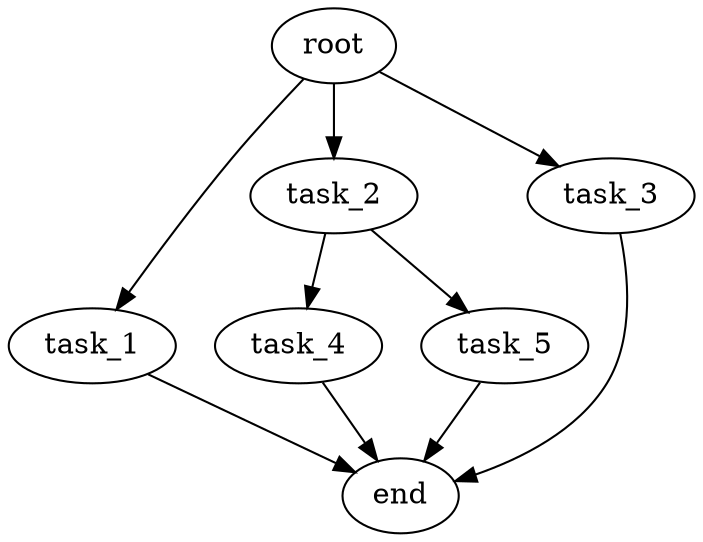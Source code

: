 digraph G {
  root [size="0.000000e+00"];
  task_1 [size="9.895338e+10"];
  task_2 [size="6.403598e+10"];
  task_3 [size="5.573928e+10"];
  task_4 [size="6.849296e+10"];
  task_5 [size="8.430091e+10"];
  end [size="0.000000e+00"];

  root -> task_1 [size="1.000000e-12"];
  root -> task_2 [size="1.000000e-12"];
  root -> task_3 [size="1.000000e-12"];
  task_1 -> end [size="1.000000e-12"];
  task_2 -> task_4 [size="6.849296e+08"];
  task_2 -> task_5 [size="8.430091e+08"];
  task_3 -> end [size="1.000000e-12"];
  task_4 -> end [size="1.000000e-12"];
  task_5 -> end [size="1.000000e-12"];
}
